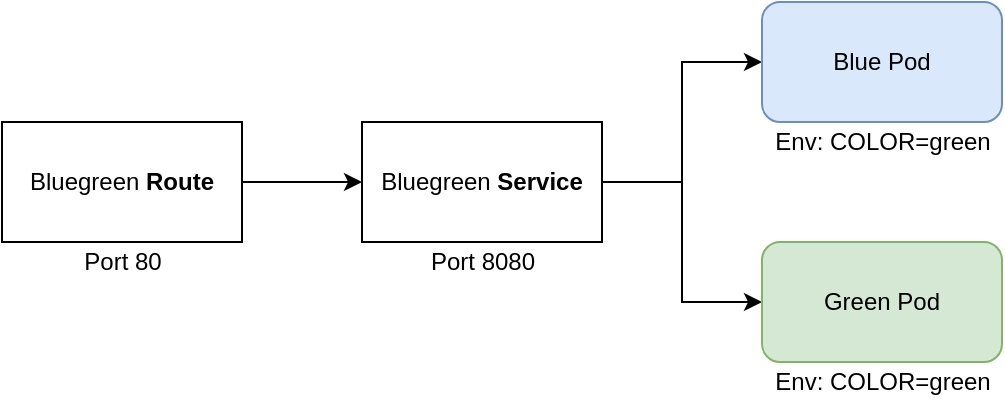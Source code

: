 <mxfile version="13.7.5" type="device"><diagram id="yz-_P8aqnPuIyNlT5EQW" name="Page-1"><mxGraphModel dx="806" dy="619" grid="1" gridSize="10" guides="1" tooltips="1" connect="1" arrows="1" fold="1" page="1" pageScale="1" pageWidth="827" pageHeight="1169" math="0" shadow="0"><root><mxCell id="0"/><mxCell id="1" parent="0"/><mxCell id="oML7iQuuFpO6gS8T4F-p-4" value="" style="edgeStyle=orthogonalEdgeStyle;rounded=0;orthogonalLoop=1;jettySize=auto;html=1;" edge="1" parent="1" source="oML7iQuuFpO6gS8T4F-p-1" target="oML7iQuuFpO6gS8T4F-p-3"><mxGeometry relative="1" as="geometry"><Array as="points"><mxPoint x="520" y="260"/><mxPoint x="520" y="200"/></Array></mxGeometry></mxCell><mxCell id="oML7iQuuFpO6gS8T4F-p-5" style="edgeStyle=orthogonalEdgeStyle;rounded=0;orthogonalLoop=1;jettySize=auto;html=1;entryX=0;entryY=0.5;entryDx=0;entryDy=0;" edge="1" parent="1" source="oML7iQuuFpO6gS8T4F-p-1" target="oML7iQuuFpO6gS8T4F-p-2"><mxGeometry relative="1" as="geometry"/></mxCell><mxCell id="oML7iQuuFpO6gS8T4F-p-1" value="Bluegreen &lt;b&gt;Service&lt;/b&gt;" style="rounded=0;whiteSpace=wrap;html=1;" vertex="1" parent="1"><mxGeometry x="360" y="230" width="120" height="60" as="geometry"/></mxCell><mxCell id="oML7iQuuFpO6gS8T4F-p-2" value="Green Pod" style="rounded=1;whiteSpace=wrap;html=1;fillColor=#d5e8d4;strokeColor=#82b366;" vertex="1" parent="1"><mxGeometry x="560" y="290" width="120" height="60" as="geometry"/></mxCell><mxCell id="oML7iQuuFpO6gS8T4F-p-3" value="Blue Pod" style="rounded=1;whiteSpace=wrap;html=1;fillColor=#dae8fc;strokeColor=#6c8ebf;" vertex="1" parent="1"><mxGeometry x="560" y="170" width="120" height="60" as="geometry"/></mxCell><mxCell id="oML7iQuuFpO6gS8T4F-p-8" value="" style="edgeStyle=orthogonalEdgeStyle;rounded=0;orthogonalLoop=1;jettySize=auto;html=1;" edge="1" parent="1" source="oML7iQuuFpO6gS8T4F-p-7" target="oML7iQuuFpO6gS8T4F-p-1"><mxGeometry relative="1" as="geometry"/></mxCell><mxCell id="oML7iQuuFpO6gS8T4F-p-7" value="Bluegreen &lt;b&gt;Route&lt;/b&gt;" style="rounded=0;whiteSpace=wrap;html=1;" vertex="1" parent="1"><mxGeometry x="180" y="230" width="120" height="60" as="geometry"/></mxCell><mxCell id="oML7iQuuFpO6gS8T4F-p-9" value="Port 8080" style="text;html=1;align=center;verticalAlign=middle;resizable=0;points=[];autosize=1;" vertex="1" parent="1"><mxGeometry x="385" y="290" width="70" height="20" as="geometry"/></mxCell><mxCell id="oML7iQuuFpO6gS8T4F-p-10" value="Port 80" style="text;html=1;align=center;verticalAlign=middle;resizable=0;points=[];autosize=1;" vertex="1" parent="1"><mxGeometry x="215" y="290" width="50" height="20" as="geometry"/></mxCell><mxCell id="oML7iQuuFpO6gS8T4F-p-11" value="Env: COLOR=green" style="text;html=1;align=center;verticalAlign=middle;resizable=0;points=[];autosize=1;" vertex="1" parent="1"><mxGeometry x="560" y="230" width="120" height="20" as="geometry"/></mxCell><mxCell id="oML7iQuuFpO6gS8T4F-p-12" value="Env: COLOR=green" style="text;html=1;align=center;verticalAlign=middle;resizable=0;points=[];autosize=1;" vertex="1" parent="1"><mxGeometry x="560" y="350" width="120" height="20" as="geometry"/></mxCell></root></mxGraphModel></diagram></mxfile>